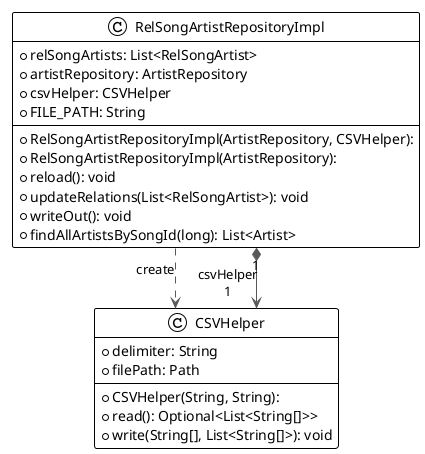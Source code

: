 @startuml

!theme plain
top to bottom direction
skinparam linetype ortho

class CSVHelper {
  + CSVHelper(String, String): 
  + delimiter: String
  + filePath: Path
  + read(): Optional<List<String[]>>
  + write(String[], List<String[]>): void
}
class RelSongArtistRepositoryImpl {
  + RelSongArtistRepositoryImpl(ArtistRepository, CSVHelper): 
  + RelSongArtistRepositoryImpl(ArtistRepository): 
  + relSongArtists: List<RelSongArtist>
  + artistRepository: ArtistRepository
  + csvHelper: CSVHelper
  + FILE_PATH: String
  + reload(): void
  + updateRelations(List<RelSongArtist>): void
  + writeOut(): void
  + findAllArtistsBySongId(long): List<Artist>
}

RelSongArtistRepositoryImpl  -[#595959,dashed]->  CSVHelper                   : "«create»"
RelSongArtistRepositoryImpl "1" *-[#595959,plain]-> "csvHelper\n1" CSVHelper                   
@enduml
